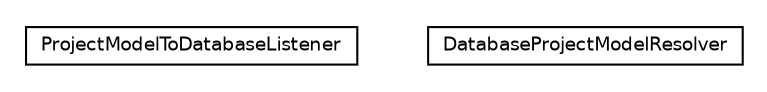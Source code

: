 #!/usr/local/bin/dot
#
# Class diagram 
# Generated by UmlGraph version 4.6 (http://www.spinellis.gr/sw/umlgraph)
#

digraph G {
	edge [fontname="Helvetica",fontsize=10,labelfontname="Helvetica",labelfontsize=10];
	node [fontname="Helvetica",fontsize=10,shape=plaintext];
	// org.apache.maven.archiva.database.project.ProjectModelToDatabaseListener
	c12987 [label=<<table border="0" cellborder="1" cellspacing="0" cellpadding="2" port="p" href="./ProjectModelToDatabaseListener.html">
		<tr><td><table border="0" cellspacing="0" cellpadding="1">
			<tr><td> ProjectModelToDatabaseListener </td></tr>
		</table></td></tr>
		</table>>, fontname="Helvetica", fontcolor="black", fontsize=9.0];
	// org.apache.maven.archiva.database.project.DatabaseProjectModelResolver
	c12988 [label=<<table border="0" cellborder="1" cellspacing="0" cellpadding="2" port="p" href="./DatabaseProjectModelResolver.html">
		<tr><td><table border="0" cellspacing="0" cellpadding="1">
			<tr><td> DatabaseProjectModelResolver </td></tr>
		</table></td></tr>
		</table>>, fontname="Helvetica", fontcolor="black", fontsize=9.0];
}


